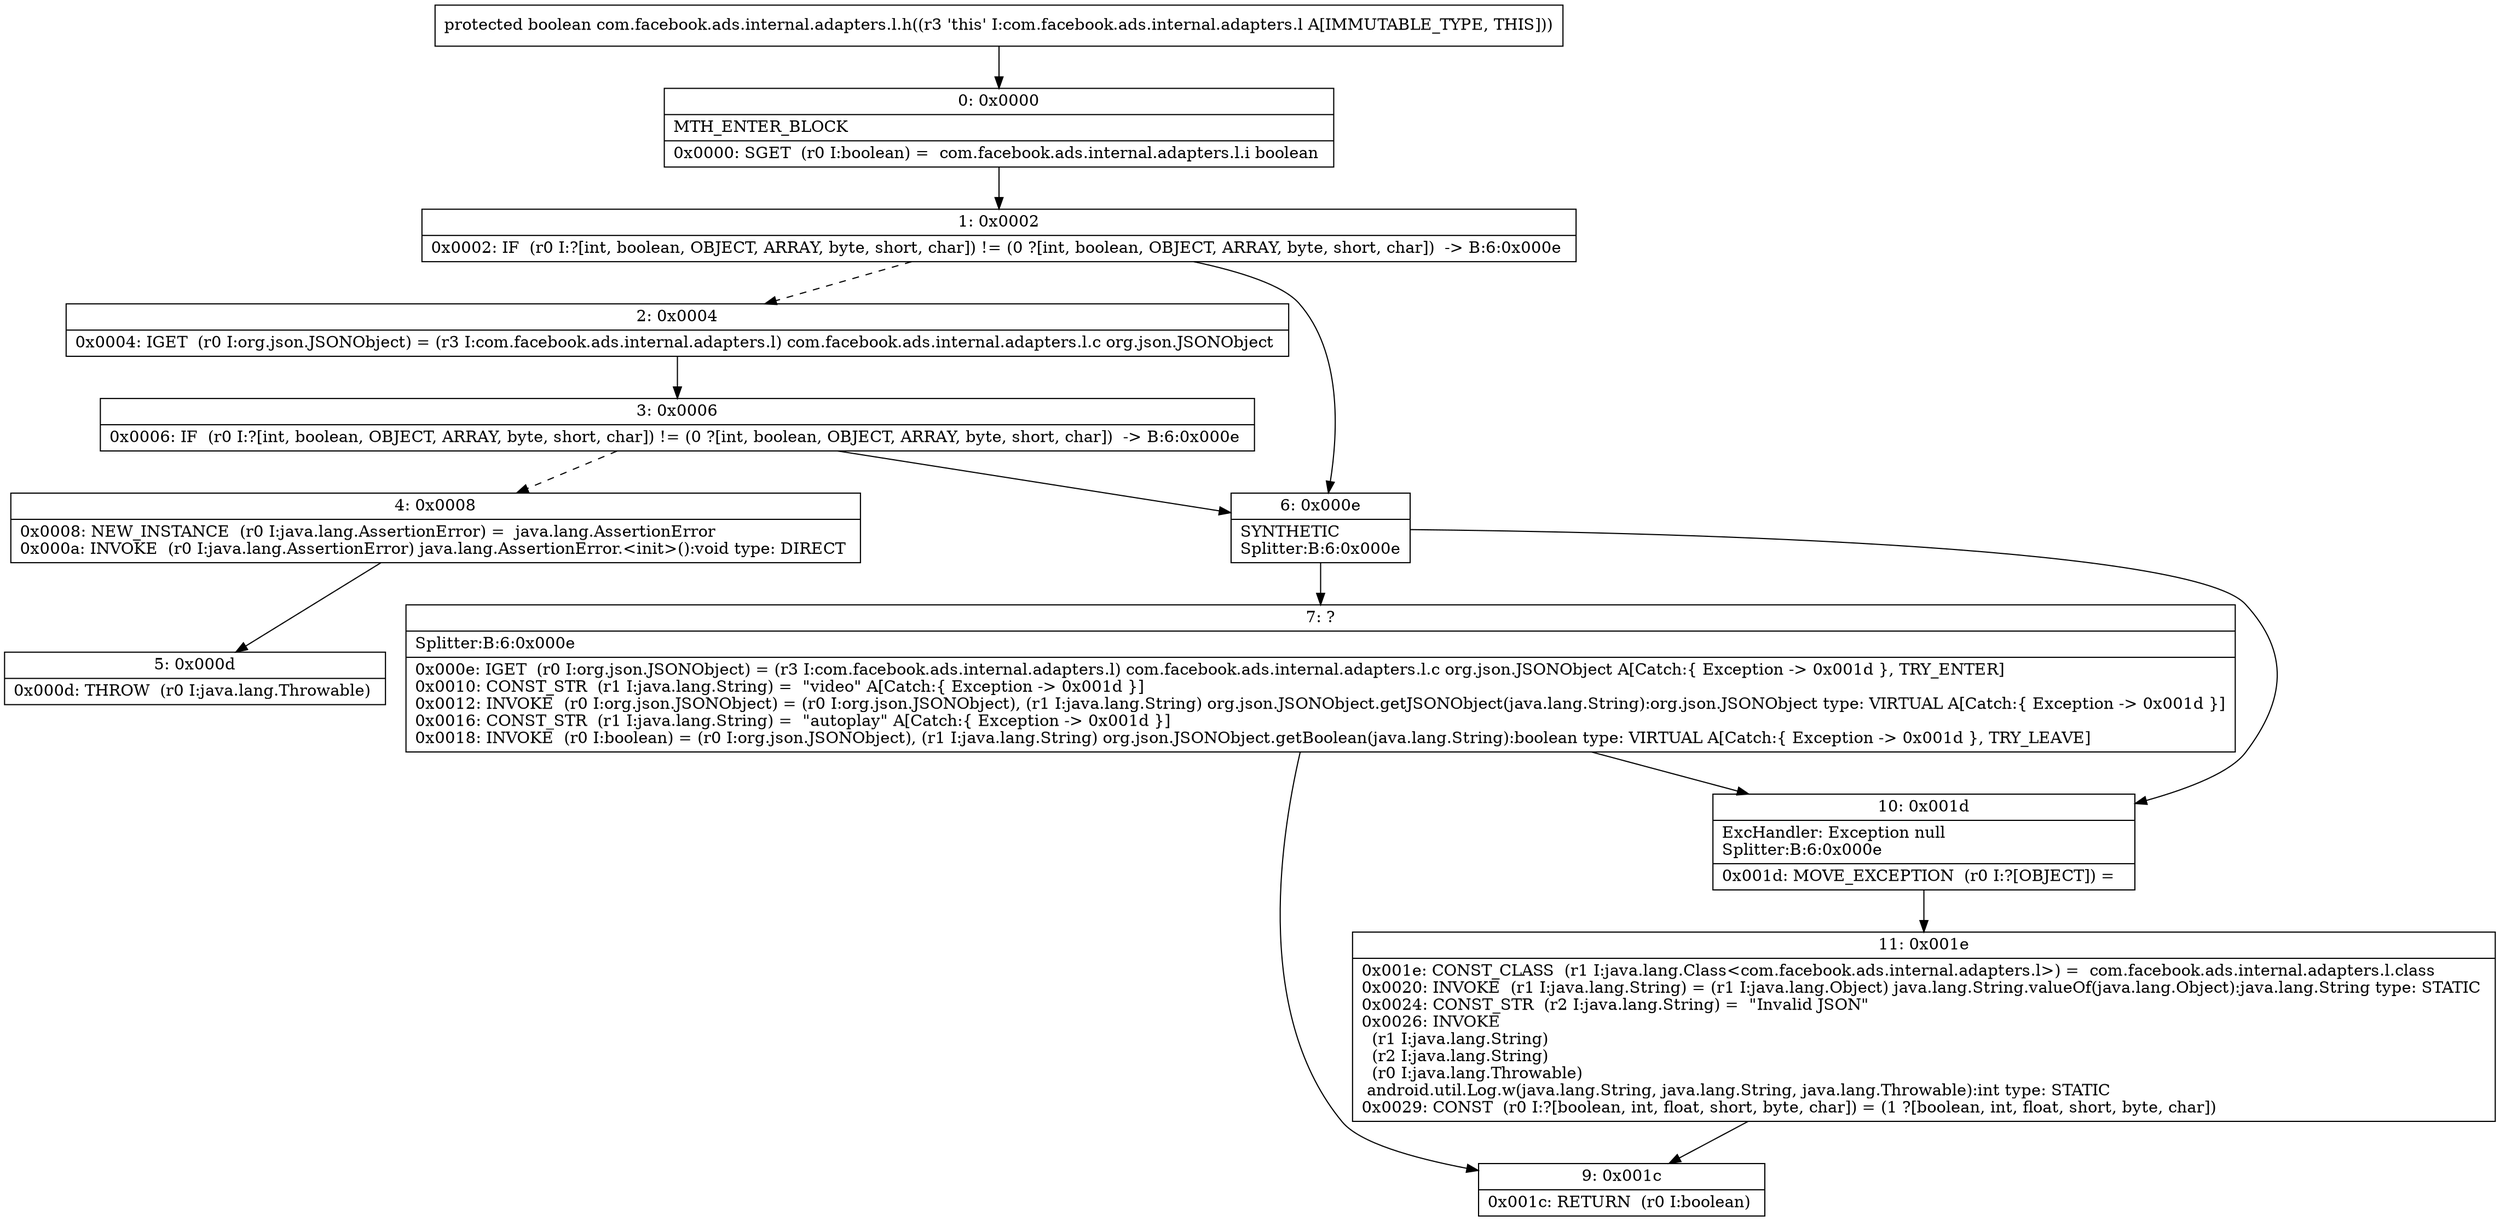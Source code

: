 digraph "CFG forcom.facebook.ads.internal.adapters.l.h()Z" {
Node_0 [shape=record,label="{0\:\ 0x0000|MTH_ENTER_BLOCK\l|0x0000: SGET  (r0 I:boolean) =  com.facebook.ads.internal.adapters.l.i boolean \l}"];
Node_1 [shape=record,label="{1\:\ 0x0002|0x0002: IF  (r0 I:?[int, boolean, OBJECT, ARRAY, byte, short, char]) != (0 ?[int, boolean, OBJECT, ARRAY, byte, short, char])  \-\> B:6:0x000e \l}"];
Node_2 [shape=record,label="{2\:\ 0x0004|0x0004: IGET  (r0 I:org.json.JSONObject) = (r3 I:com.facebook.ads.internal.adapters.l) com.facebook.ads.internal.adapters.l.c org.json.JSONObject \l}"];
Node_3 [shape=record,label="{3\:\ 0x0006|0x0006: IF  (r0 I:?[int, boolean, OBJECT, ARRAY, byte, short, char]) != (0 ?[int, boolean, OBJECT, ARRAY, byte, short, char])  \-\> B:6:0x000e \l}"];
Node_4 [shape=record,label="{4\:\ 0x0008|0x0008: NEW_INSTANCE  (r0 I:java.lang.AssertionError) =  java.lang.AssertionError \l0x000a: INVOKE  (r0 I:java.lang.AssertionError) java.lang.AssertionError.\<init\>():void type: DIRECT \l}"];
Node_5 [shape=record,label="{5\:\ 0x000d|0x000d: THROW  (r0 I:java.lang.Throwable) \l}"];
Node_6 [shape=record,label="{6\:\ 0x000e|SYNTHETIC\lSplitter:B:6:0x000e\l}"];
Node_7 [shape=record,label="{7\:\ ?|Splitter:B:6:0x000e\l|0x000e: IGET  (r0 I:org.json.JSONObject) = (r3 I:com.facebook.ads.internal.adapters.l) com.facebook.ads.internal.adapters.l.c org.json.JSONObject A[Catch:\{ Exception \-\> 0x001d \}, TRY_ENTER]\l0x0010: CONST_STR  (r1 I:java.lang.String) =  \"video\" A[Catch:\{ Exception \-\> 0x001d \}]\l0x0012: INVOKE  (r0 I:org.json.JSONObject) = (r0 I:org.json.JSONObject), (r1 I:java.lang.String) org.json.JSONObject.getJSONObject(java.lang.String):org.json.JSONObject type: VIRTUAL A[Catch:\{ Exception \-\> 0x001d \}]\l0x0016: CONST_STR  (r1 I:java.lang.String) =  \"autoplay\" A[Catch:\{ Exception \-\> 0x001d \}]\l0x0018: INVOKE  (r0 I:boolean) = (r0 I:org.json.JSONObject), (r1 I:java.lang.String) org.json.JSONObject.getBoolean(java.lang.String):boolean type: VIRTUAL A[Catch:\{ Exception \-\> 0x001d \}, TRY_LEAVE]\l}"];
Node_9 [shape=record,label="{9\:\ 0x001c|0x001c: RETURN  (r0 I:boolean) \l}"];
Node_10 [shape=record,label="{10\:\ 0x001d|ExcHandler: Exception null\lSplitter:B:6:0x000e\l|0x001d: MOVE_EXCEPTION  (r0 I:?[OBJECT]) =  \l}"];
Node_11 [shape=record,label="{11\:\ 0x001e|0x001e: CONST_CLASS  (r1 I:java.lang.Class\<com.facebook.ads.internal.adapters.l\>) =  com.facebook.ads.internal.adapters.l.class \l0x0020: INVOKE  (r1 I:java.lang.String) = (r1 I:java.lang.Object) java.lang.String.valueOf(java.lang.Object):java.lang.String type: STATIC \l0x0024: CONST_STR  (r2 I:java.lang.String) =  \"Invalid JSON\" \l0x0026: INVOKE  \l  (r1 I:java.lang.String)\l  (r2 I:java.lang.String)\l  (r0 I:java.lang.Throwable)\l android.util.Log.w(java.lang.String, java.lang.String, java.lang.Throwable):int type: STATIC \l0x0029: CONST  (r0 I:?[boolean, int, float, short, byte, char]) = (1 ?[boolean, int, float, short, byte, char]) \l}"];
MethodNode[shape=record,label="{protected boolean com.facebook.ads.internal.adapters.l.h((r3 'this' I:com.facebook.ads.internal.adapters.l A[IMMUTABLE_TYPE, THIS])) }"];
MethodNode -> Node_0;
Node_0 -> Node_1;
Node_1 -> Node_2[style=dashed];
Node_1 -> Node_6;
Node_2 -> Node_3;
Node_3 -> Node_4[style=dashed];
Node_3 -> Node_6;
Node_4 -> Node_5;
Node_6 -> Node_7;
Node_6 -> Node_10;
Node_7 -> Node_10;
Node_7 -> Node_9;
Node_10 -> Node_11;
Node_11 -> Node_9;
}

